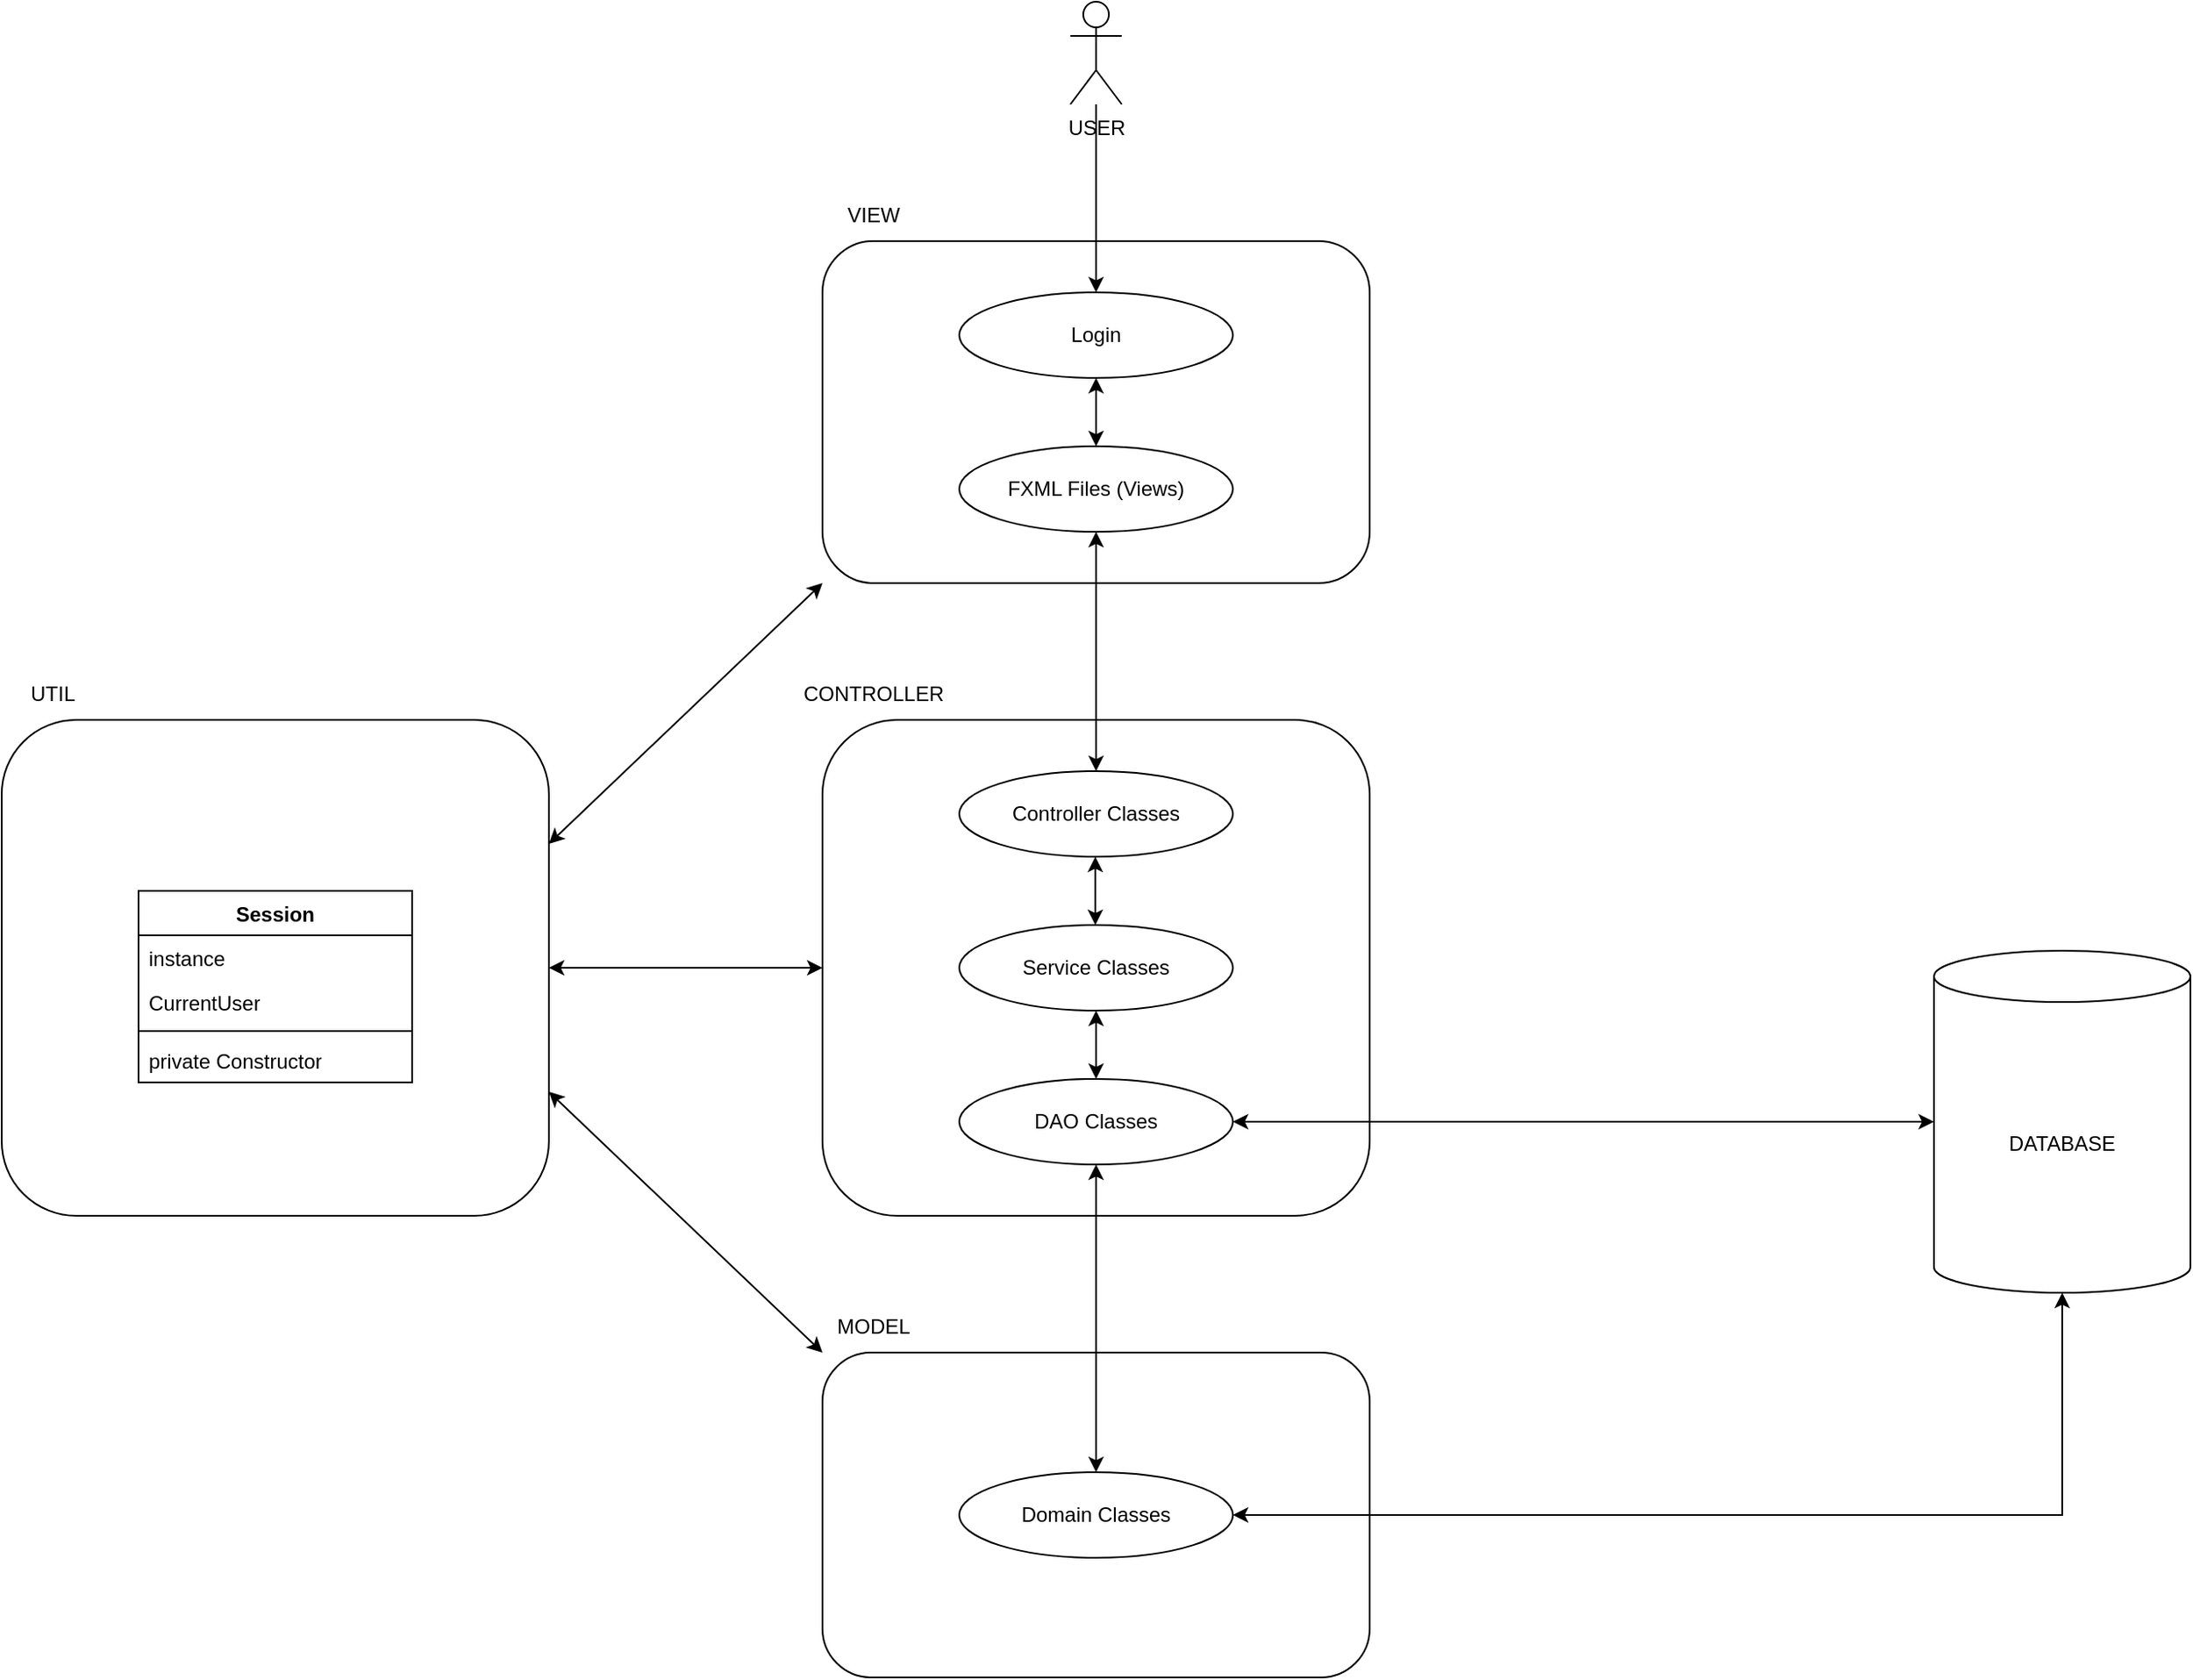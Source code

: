 <mxfile version="21.6.5" type="device">
  <diagram name="Page-1" id="Sru_sg7wI8Qu8YQZBvD5">
    <mxGraphModel dx="2284" dy="836" grid="1" gridSize="10" guides="1" tooltips="1" connect="1" arrows="1" fold="1" page="1" pageScale="1" pageWidth="850" pageHeight="1100" math="0" shadow="0">
      <root>
        <mxCell id="0" />
        <mxCell id="1" parent="0" />
        <mxCell id="CtCYSZdlm7EQsMFYNp1o-10" value="" style="rounded=1;whiteSpace=wrap;html=1;fillColor=none;" parent="1" vertex="1">
          <mxGeometry x="280" y="160" width="320" height="200" as="geometry" />
        </mxCell>
        <mxCell id="CtCYSZdlm7EQsMFYNp1o-12" value="" style="rounded=1;whiteSpace=wrap;html=1;fillColor=none;" parent="1" vertex="1">
          <mxGeometry x="280" y="440" width="320" height="290" as="geometry" />
        </mxCell>
        <mxCell id="CtCYSZdlm7EQsMFYNp1o-13" value="" style="rounded=1;whiteSpace=wrap;html=1;fillColor=none;" parent="1" vertex="1">
          <mxGeometry x="280" y="810" width="320" height="190" as="geometry" />
        </mxCell>
        <mxCell id="CtCYSZdlm7EQsMFYNp1o-22" style="edgeStyle=orthogonalEdgeStyle;rounded=0;orthogonalLoop=1;jettySize=auto;html=1;entryX=0.5;entryY=0;entryDx=0;entryDy=0;" parent="1" source="iyQTLWZABHlzWYittP99-1" target="CtCYSZdlm7EQsMFYNp1o-8" edge="1">
          <mxGeometry relative="1" as="geometry" />
        </mxCell>
        <mxCell id="iyQTLWZABHlzWYittP99-1" value="USER" style="shape=umlActor;verticalLabelPosition=bottom;verticalAlign=top;html=1;outlineConnect=0;" parent="1" vertex="1">
          <mxGeometry x="425" y="20" width="30" height="60" as="geometry" />
        </mxCell>
        <mxCell id="iyQTLWZABHlzWYittP99-29" value="DATABASE" style="shape=cylinder3;whiteSpace=wrap;html=1;boundedLbl=1;backgroundOutline=1;size=15;" parent="1" vertex="1">
          <mxGeometry x="930" y="575" width="150" height="200" as="geometry" />
        </mxCell>
        <mxCell id="CtCYSZdlm7EQsMFYNp1o-1" value="Controller Classes" style="ellipse;whiteSpace=wrap;html=1;" parent="1" vertex="1">
          <mxGeometry x="360" y="470" width="160" height="50" as="geometry" />
        </mxCell>
        <mxCell id="CtCYSZdlm7EQsMFYNp1o-2" value="Service Classes" style="ellipse;whiteSpace=wrap;html=1;" parent="1" vertex="1">
          <mxGeometry x="360" y="560" width="160" height="50" as="geometry" />
        </mxCell>
        <mxCell id="CtCYSZdlm7EQsMFYNp1o-3" value="DAO Classes" style="ellipse;whiteSpace=wrap;html=1;" parent="1" vertex="1">
          <mxGeometry x="360" y="650" width="160" height="50" as="geometry" />
        </mxCell>
        <mxCell id="CtCYSZdlm7EQsMFYNp1o-6" value="Domain Classes" style="ellipse;whiteSpace=wrap;html=1;" parent="1" vertex="1">
          <mxGeometry x="360" y="880" width="160" height="50" as="geometry" />
        </mxCell>
        <mxCell id="CtCYSZdlm7EQsMFYNp1o-24" style="edgeStyle=orthogonalEdgeStyle;rounded=0;orthogonalLoop=1;jettySize=auto;html=1;entryX=0.5;entryY=0;entryDx=0;entryDy=0;startArrow=classic;startFill=1;" parent="1" source="CtCYSZdlm7EQsMFYNp1o-7" target="CtCYSZdlm7EQsMFYNp1o-1" edge="1">
          <mxGeometry relative="1" as="geometry" />
        </mxCell>
        <mxCell id="CtCYSZdlm7EQsMFYNp1o-7" value="FXML Files (Views)" style="ellipse;whiteSpace=wrap;html=1;" parent="1" vertex="1">
          <mxGeometry x="360" y="280" width="160" height="50" as="geometry" />
        </mxCell>
        <mxCell id="CtCYSZdlm7EQsMFYNp1o-23" style="edgeStyle=orthogonalEdgeStyle;rounded=0;orthogonalLoop=1;jettySize=auto;html=1;startArrow=classic;startFill=1;" parent="1" source="CtCYSZdlm7EQsMFYNp1o-8" target="CtCYSZdlm7EQsMFYNp1o-7" edge="1">
          <mxGeometry relative="1" as="geometry" />
        </mxCell>
        <mxCell id="CtCYSZdlm7EQsMFYNp1o-8" value="Login" style="ellipse;whiteSpace=wrap;html=1;" parent="1" vertex="1">
          <mxGeometry x="360" y="190" width="160" height="50" as="geometry" />
        </mxCell>
        <mxCell id="CtCYSZdlm7EQsMFYNp1o-14" value="" style="endArrow=classic;startArrow=classic;html=1;rounded=0;entryX=0;entryY=0.5;entryDx=0;entryDy=0;entryPerimeter=0;" parent="1" target="iyQTLWZABHlzWYittP99-29" edge="1">
          <mxGeometry width="50" height="50" relative="1" as="geometry">
            <mxPoint x="520" y="675" as="sourcePoint" />
            <mxPoint x="910" y="690" as="targetPoint" />
          </mxGeometry>
        </mxCell>
        <mxCell id="CtCYSZdlm7EQsMFYNp1o-15" value="" style="endArrow=classic;startArrow=classic;html=1;rounded=0;entryX=0.5;entryY=1;entryDx=0;entryDy=0;exitX=0.5;exitY=0;exitDx=0;exitDy=0;" parent="1" source="CtCYSZdlm7EQsMFYNp1o-6" target="CtCYSZdlm7EQsMFYNp1o-3" edge="1">
          <mxGeometry width="50" height="50" relative="1" as="geometry">
            <mxPoint x="410" y="800" as="sourcePoint" />
            <mxPoint x="460" y="750" as="targetPoint" />
          </mxGeometry>
        </mxCell>
        <mxCell id="CtCYSZdlm7EQsMFYNp1o-17" value="" style="endArrow=classic;startArrow=classic;html=1;rounded=0;entryX=0.5;entryY=1;entryDx=0;entryDy=0;entryPerimeter=0;exitX=1;exitY=0.5;exitDx=0;exitDy=0;" parent="1" source="CtCYSZdlm7EQsMFYNp1o-6" target="iyQTLWZABHlzWYittP99-29" edge="1">
          <mxGeometry width="50" height="50" relative="1" as="geometry">
            <mxPoint x="610" y="900" as="sourcePoint" />
            <mxPoint x="660" y="850" as="targetPoint" />
            <Array as="points">
              <mxPoint x="1005" y="905" />
            </Array>
          </mxGeometry>
        </mxCell>
        <mxCell id="CtCYSZdlm7EQsMFYNp1o-18" value="" style="endArrow=classic;startArrow=classic;html=1;rounded=0;entryX=0.5;entryY=1;entryDx=0;entryDy=0;exitX=0.5;exitY=0;exitDx=0;exitDy=0;" parent="1" source="CtCYSZdlm7EQsMFYNp1o-3" target="CtCYSZdlm7EQsMFYNp1o-2" edge="1">
          <mxGeometry width="50" height="50" relative="1" as="geometry">
            <mxPoint x="390" y="650" as="sourcePoint" />
            <mxPoint x="440" y="600" as="targetPoint" />
          </mxGeometry>
        </mxCell>
        <mxCell id="CtCYSZdlm7EQsMFYNp1o-19" value="" style="endArrow=classic;startArrow=classic;html=1;rounded=0;entryX=0.5;entryY=1;entryDx=0;entryDy=0;exitX=0.5;exitY=0;exitDx=0;exitDy=0;" parent="1" edge="1">
          <mxGeometry width="50" height="50" relative="1" as="geometry">
            <mxPoint x="439.57" y="560" as="sourcePoint" />
            <mxPoint x="439.57" y="520" as="targetPoint" />
          </mxGeometry>
        </mxCell>
        <mxCell id="CtCYSZdlm7EQsMFYNp1o-25" value="VIEW" style="text;html=1;strokeColor=none;fillColor=none;align=center;verticalAlign=middle;whiteSpace=wrap;rounded=0;" parent="1" vertex="1">
          <mxGeometry x="280" y="130" width="60" height="30" as="geometry" />
        </mxCell>
        <mxCell id="CtCYSZdlm7EQsMFYNp1o-26" value="CONTROLLER" style="text;html=1;strokeColor=none;fillColor=none;align=center;verticalAlign=middle;whiteSpace=wrap;rounded=0;" parent="1" vertex="1">
          <mxGeometry x="280" y="410" width="60" height="30" as="geometry" />
        </mxCell>
        <mxCell id="CtCYSZdlm7EQsMFYNp1o-28" value="MODEL" style="text;html=1;strokeColor=none;fillColor=none;align=center;verticalAlign=middle;whiteSpace=wrap;rounded=0;" parent="1" vertex="1">
          <mxGeometry x="280" y="780" width="60" height="30" as="geometry" />
        </mxCell>
        <mxCell id="rBssXFeD_SUdUHeoeIjC-1" value="" style="endArrow=classic;html=1;rounded=0;exitX=1;exitY=0.25;exitDx=0;exitDy=0;entryX=0;entryY=1;entryDx=0;entryDy=0;startArrow=classic;startFill=1;" parent="1" source="7-D-_c3W0WUpLrvD1SGf-2" target="CtCYSZdlm7EQsMFYNp1o-10" edge="1">
          <mxGeometry width="50" height="50" relative="1" as="geometry">
            <mxPoint x="126.569" y="567.322" as="sourcePoint" />
            <mxPoint x="100" y="450" as="targetPoint" />
          </mxGeometry>
        </mxCell>
        <mxCell id="rBssXFeD_SUdUHeoeIjC-2" value="" style="endArrow=classic;html=1;rounded=0;exitX=1;exitY=0.5;exitDx=0;exitDy=0;entryX=0;entryY=0.5;entryDx=0;entryDy=0;startArrow=classic;startFill=1;" parent="1" source="7-D-_c3W0WUpLrvD1SGf-2" target="CtCYSZdlm7EQsMFYNp1o-12" edge="1">
          <mxGeometry width="50" height="50" relative="1" as="geometry">
            <mxPoint x="150" y="585" as="sourcePoint" />
            <mxPoint x="180" y="620" as="targetPoint" />
          </mxGeometry>
        </mxCell>
        <mxCell id="rBssXFeD_SUdUHeoeIjC-3" value="" style="endArrow=classic;html=1;rounded=0;exitX=1;exitY=0.75;exitDx=0;exitDy=0;entryX=0;entryY=1;entryDx=0;entryDy=0;startArrow=classic;startFill=1;" parent="1" source="7-D-_c3W0WUpLrvD1SGf-2" target="CtCYSZdlm7EQsMFYNp1o-28" edge="1">
          <mxGeometry width="50" height="50" relative="1" as="geometry">
            <mxPoint x="126.569" y="602.678" as="sourcePoint" />
            <mxPoint x="230" y="670" as="targetPoint" />
          </mxGeometry>
        </mxCell>
        <mxCell id="7-D-_c3W0WUpLrvD1SGf-2" value="" style="rounded=1;whiteSpace=wrap;html=1;fillColor=none;" vertex="1" parent="1">
          <mxGeometry x="-200" y="440" width="320" height="290" as="geometry" />
        </mxCell>
        <mxCell id="7-D-_c3W0WUpLrvD1SGf-3" value="UTIL" style="text;html=1;strokeColor=none;fillColor=none;align=center;verticalAlign=middle;whiteSpace=wrap;rounded=0;" vertex="1" parent="1">
          <mxGeometry x="-200" y="410" width="60" height="30" as="geometry" />
        </mxCell>
        <mxCell id="7-D-_c3W0WUpLrvD1SGf-5" value="Session" style="swimlane;fontStyle=1;align=center;verticalAlign=top;childLayout=stackLayout;horizontal=1;startSize=26;horizontalStack=0;resizeParent=1;resizeParentMax=0;resizeLast=0;collapsible=1;marginBottom=0;whiteSpace=wrap;html=1;" vertex="1" parent="1">
          <mxGeometry x="-120" y="540" width="160" height="112" as="geometry" />
        </mxCell>
        <mxCell id="7-D-_c3W0WUpLrvD1SGf-6" value="instance" style="text;strokeColor=none;fillColor=none;align=left;verticalAlign=top;spacingLeft=4;spacingRight=4;overflow=hidden;rotatable=0;points=[[0,0.5],[1,0.5]];portConstraint=eastwest;whiteSpace=wrap;html=1;" vertex="1" parent="7-D-_c3W0WUpLrvD1SGf-5">
          <mxGeometry y="26" width="160" height="26" as="geometry" />
        </mxCell>
        <mxCell id="7-D-_c3W0WUpLrvD1SGf-9" value="CurrentUser" style="text;strokeColor=none;fillColor=none;align=left;verticalAlign=top;spacingLeft=4;spacingRight=4;overflow=hidden;rotatable=0;points=[[0,0.5],[1,0.5]];portConstraint=eastwest;whiteSpace=wrap;html=1;" vertex="1" parent="7-D-_c3W0WUpLrvD1SGf-5">
          <mxGeometry y="52" width="160" height="26" as="geometry" />
        </mxCell>
        <mxCell id="7-D-_c3W0WUpLrvD1SGf-7" value="" style="line;strokeWidth=1;fillColor=none;align=left;verticalAlign=middle;spacingTop=-1;spacingLeft=3;spacingRight=3;rotatable=0;labelPosition=right;points=[];portConstraint=eastwest;strokeColor=inherit;" vertex="1" parent="7-D-_c3W0WUpLrvD1SGf-5">
          <mxGeometry y="78" width="160" height="8" as="geometry" />
        </mxCell>
        <mxCell id="7-D-_c3W0WUpLrvD1SGf-8" value="private Constructor" style="text;strokeColor=none;fillColor=none;align=left;verticalAlign=top;spacingLeft=4;spacingRight=4;overflow=hidden;rotatable=0;points=[[0,0.5],[1,0.5]];portConstraint=eastwest;whiteSpace=wrap;html=1;" vertex="1" parent="7-D-_c3W0WUpLrvD1SGf-5">
          <mxGeometry y="86" width="160" height="26" as="geometry" />
        </mxCell>
      </root>
    </mxGraphModel>
  </diagram>
</mxfile>
